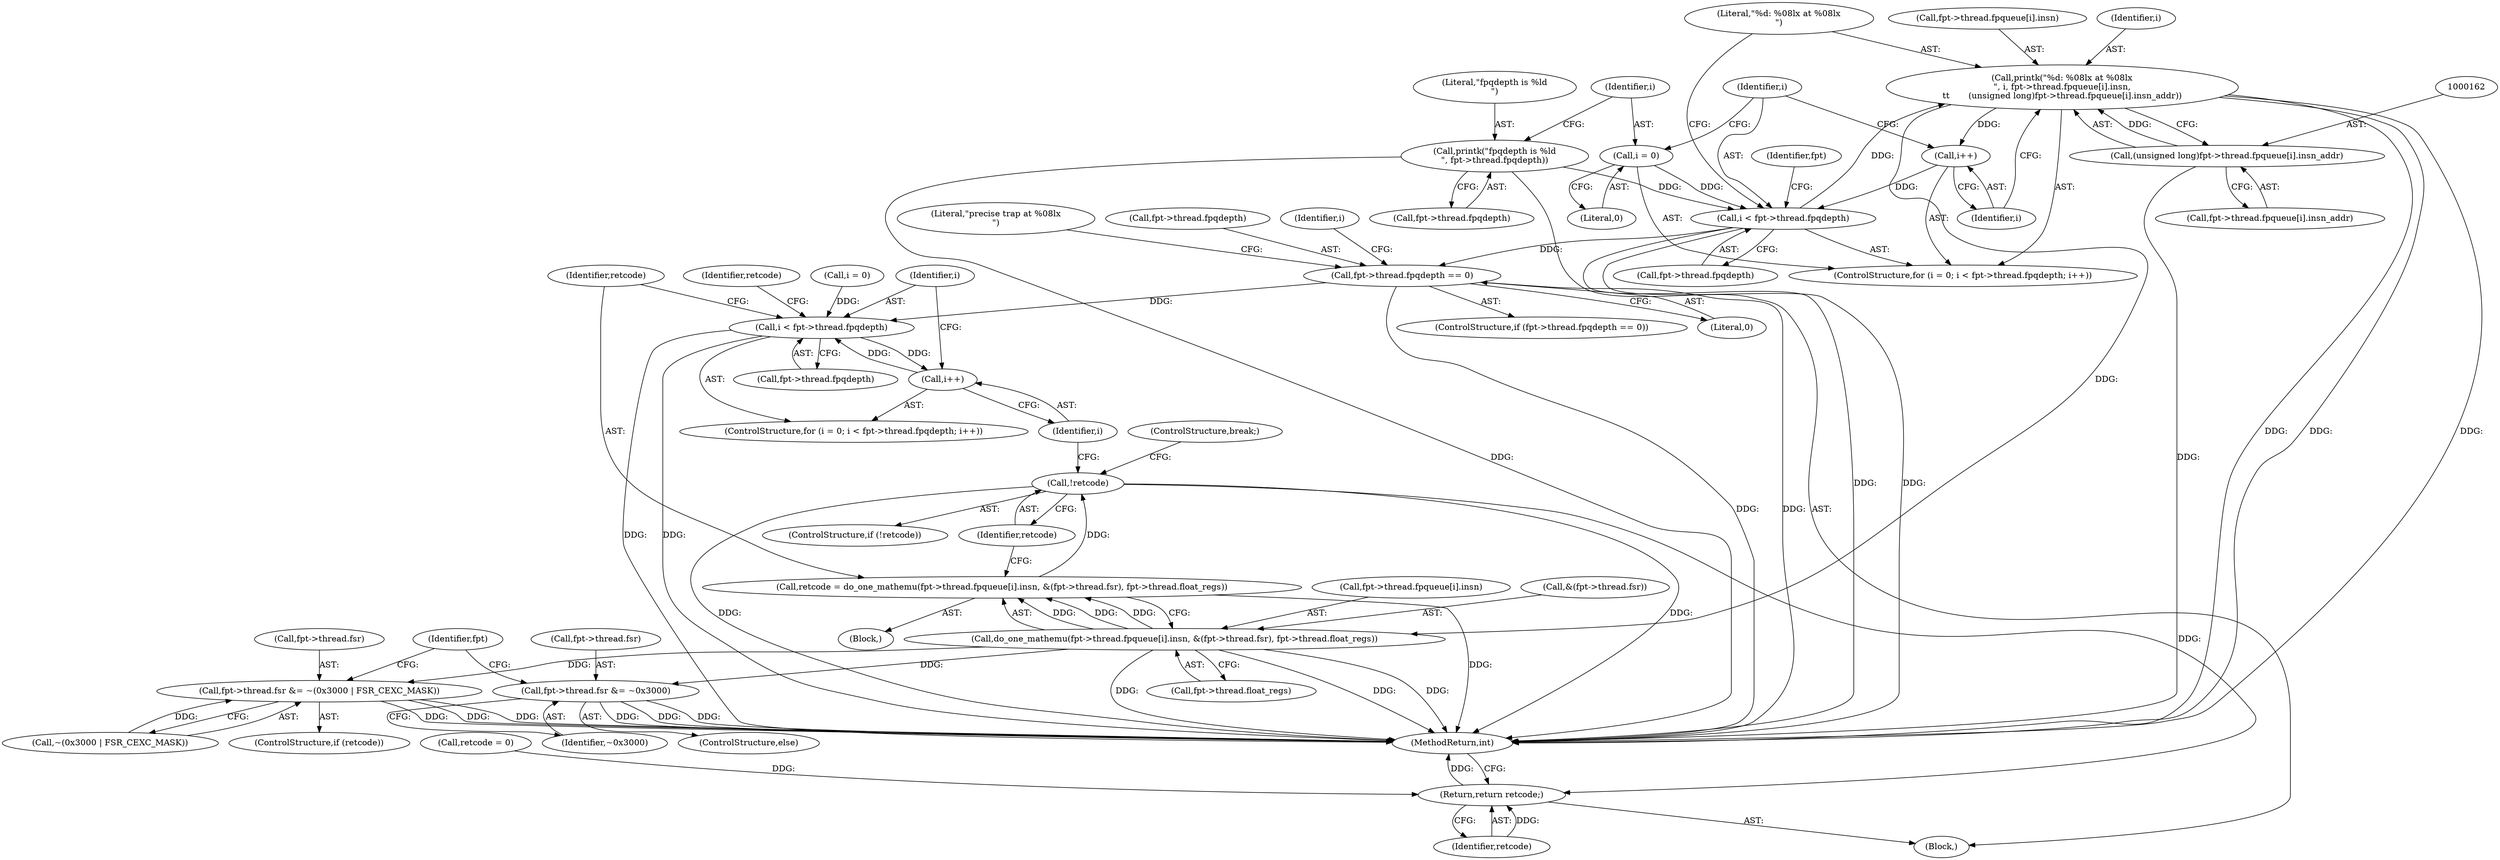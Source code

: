 digraph "0_linux_a8b0ca17b80e92faab46ee7179ba9e99ccb61233_41@array" {
"1000149" [label="(Call,printk(\"%d: %08lx at %08lx\n\", i, fpt->thread.fpqueue[i].insn,\n\t\t       (unsigned long)fpt->thread.fpqueue[i].insn_addr))"];
"1000140" [label="(Call,i < fpt->thread.fpqdepth)"];
"1000147" [label="(Call,i++)"];
"1000149" [label="(Call,printk(\"%d: %08lx at %08lx\n\", i, fpt->thread.fpqueue[i].insn,\n\t\t       (unsigned long)fpt->thread.fpqueue[i].insn_addr))"];
"1000161" [label="(Call,(unsigned long)fpt->thread.fpqueue[i].insn_addr)"];
"1000137" [label="(Call,i = 0)"];
"1000129" [label="(Call,printk(\"fpqdepth is %ld\n\", fpt->thread.fpqdepth))"];
"1000244" [label="(Call,do_one_mathemu(fpt->thread.fpqueue[i].insn, &(fpt->thread.fsr), fpt->thread.float_regs))"];
"1000242" [label="(Call,retcode = do_one_mathemu(fpt->thread.fpqueue[i].insn, &(fpt->thread.fsr), fpt->thread.float_regs))"];
"1000266" [label="(Call,!retcode)"];
"1000296" [label="(Return,return retcode;)"];
"1000271" [label="(Call,fpt->thread.fsr &= ~(0x3000 | FSR_CEXC_MASK))"];
"1000282" [label="(Call,fpt->thread.fsr &= ~0x3000)"];
"1000173" [label="(Call,fpt->thread.fpqdepth == 0)"];
"1000232" [label="(Call,i < fpt->thread.fpqdepth)"];
"1000239" [label="(Call,i++)"];
"1000182" [label="(Literal,\"precise trap at %08lx\n\")"];
"1000137" [label="(Call,i = 0)"];
"1000277" [label="(Call,~(0x3000 | FSR_CEXC_MASK))"];
"1000267" [label="(Identifier,retcode)"];
"1000142" [label="(Call,fpt->thread.fpqdepth)"];
"1000173" [label="(Call,fpt->thread.fpqdepth == 0)"];
"1000241" [label="(Block,)"];
"1000282" [label="(Call,fpt->thread.fsr &= ~0x3000)"];
"1000288" [label="(Identifier,~0x3000)"];
"1000174" [label="(Call,fpt->thread.fpqdepth)"];
"1000283" [label="(Call,fpt->thread.fsr)"];
"1000269" [label="(ControlStructure,if (retcode))"];
"1000232" [label="(Call,i < fpt->thread.fpqdepth)"];
"1000163" [label="(Call,fpt->thread.fpqueue[i].insn_addr)"];
"1000151" [label="(Identifier,i)"];
"1000270" [label="(Identifier,retcode)"];
"1000147" [label="(Call,i++)"];
"1000281" [label="(ControlStructure,else)"];
"1000172" [label="(ControlStructure,if (fpt->thread.fpqdepth == 0))"];
"1000130" [label="(Literal,\"fpqdepth is %ld\n\")"];
"1000233" [label="(Identifier,i)"];
"1000131" [label="(Call,fpt->thread.fpqdepth)"];
"1000265" [label="(ControlStructure,if (!retcode))"];
"1000239" [label="(Call,i++)"];
"1000228" [label="(ControlStructure,for (i = 0; i < fpt->thread.fpqdepth; i++))"];
"1000179" [label="(Literal,0)"];
"1000297" [label="(Identifier,retcode)"];
"1000266" [label="(Call,!retcode)"];
"1000271" [label="(Call,fpt->thread.fsr &= ~(0x3000 | FSR_CEXC_MASK))"];
"1000292" [label="(Identifier,fpt)"];
"1000161" [label="(Call,(unsigned long)fpt->thread.fpqueue[i].insn_addr)"];
"1000141" [label="(Identifier,i)"];
"1000254" [label="(Call,&(fpt->thread.fsr))"];
"1000152" [label="(Call,fpt->thread.fpqueue[i].insn)"];
"1000111" [label="(Block,)"];
"1000260" [label="(Call,fpt->thread.float_regs)"];
"1000139" [label="(Literal,0)"];
"1000296" [label="(Return,return retcode;)"];
"1000176" [label="(Identifier,fpt)"];
"1000140" [label="(Call,i < fpt->thread.fpqdepth)"];
"1000149" [label="(Call,printk(\"%d: %08lx at %08lx\n\", i, fpt->thread.fpqueue[i].insn,\n\t\t       (unsigned long)fpt->thread.fpqueue[i].insn_addr))"];
"1000272" [label="(Call,fpt->thread.fsr)"];
"1000136" [label="(ControlStructure,for (i = 0; i < fpt->thread.fpqdepth; i++))"];
"1000244" [label="(Call,do_one_mathemu(fpt->thread.fpqueue[i].insn, &(fpt->thread.fsr), fpt->thread.float_regs))"];
"1000240" [label="(Identifier,i)"];
"1000234" [label="(Call,fpt->thread.fpqdepth)"];
"1000230" [label="(Identifier,i)"];
"1000268" [label="(ControlStructure,break;)"];
"1000245" [label="(Call,fpt->thread.fpqueue[i].insn)"];
"1000129" [label="(Call,printk(\"fpqdepth is %ld\n\", fpt->thread.fpqdepth))"];
"1000114" [label="(Call,retcode = 0)"];
"1000150" [label="(Literal,\"%d: %08lx at %08lx\n\")"];
"1000242" [label="(Call,retcode = do_one_mathemu(fpt->thread.fpqueue[i].insn, &(fpt->thread.fsr), fpt->thread.float_regs))"];
"1000243" [label="(Identifier,retcode)"];
"1000229" [label="(Call,i = 0)"];
"1000298" [label="(MethodReturn,int)"];
"1000138" [label="(Identifier,i)"];
"1000148" [label="(Identifier,i)"];
"1000149" -> "1000136"  [label="AST: "];
"1000149" -> "1000161"  [label="CFG: "];
"1000150" -> "1000149"  [label="AST: "];
"1000151" -> "1000149"  [label="AST: "];
"1000152" -> "1000149"  [label="AST: "];
"1000161" -> "1000149"  [label="AST: "];
"1000148" -> "1000149"  [label="CFG: "];
"1000149" -> "1000298"  [label="DDG: "];
"1000149" -> "1000298"  [label="DDG: "];
"1000149" -> "1000298"  [label="DDG: "];
"1000149" -> "1000147"  [label="DDG: "];
"1000140" -> "1000149"  [label="DDG: "];
"1000161" -> "1000149"  [label="DDG: "];
"1000149" -> "1000244"  [label="DDG: "];
"1000140" -> "1000136"  [label="AST: "];
"1000140" -> "1000142"  [label="CFG: "];
"1000141" -> "1000140"  [label="AST: "];
"1000142" -> "1000140"  [label="AST: "];
"1000150" -> "1000140"  [label="CFG: "];
"1000176" -> "1000140"  [label="CFG: "];
"1000140" -> "1000298"  [label="DDG: "];
"1000140" -> "1000298"  [label="DDG: "];
"1000147" -> "1000140"  [label="DDG: "];
"1000137" -> "1000140"  [label="DDG: "];
"1000129" -> "1000140"  [label="DDG: "];
"1000140" -> "1000173"  [label="DDG: "];
"1000147" -> "1000136"  [label="AST: "];
"1000147" -> "1000148"  [label="CFG: "];
"1000148" -> "1000147"  [label="AST: "];
"1000141" -> "1000147"  [label="CFG: "];
"1000161" -> "1000163"  [label="CFG: "];
"1000162" -> "1000161"  [label="AST: "];
"1000163" -> "1000161"  [label="AST: "];
"1000161" -> "1000298"  [label="DDG: "];
"1000137" -> "1000136"  [label="AST: "];
"1000137" -> "1000139"  [label="CFG: "];
"1000138" -> "1000137"  [label="AST: "];
"1000139" -> "1000137"  [label="AST: "];
"1000141" -> "1000137"  [label="CFG: "];
"1000129" -> "1000111"  [label="AST: "];
"1000129" -> "1000131"  [label="CFG: "];
"1000130" -> "1000129"  [label="AST: "];
"1000131" -> "1000129"  [label="AST: "];
"1000138" -> "1000129"  [label="CFG: "];
"1000129" -> "1000298"  [label="DDG: "];
"1000244" -> "1000242"  [label="AST: "];
"1000244" -> "1000260"  [label="CFG: "];
"1000245" -> "1000244"  [label="AST: "];
"1000254" -> "1000244"  [label="AST: "];
"1000260" -> "1000244"  [label="AST: "];
"1000242" -> "1000244"  [label="CFG: "];
"1000244" -> "1000298"  [label="DDG: "];
"1000244" -> "1000298"  [label="DDG: "];
"1000244" -> "1000298"  [label="DDG: "];
"1000244" -> "1000242"  [label="DDG: "];
"1000244" -> "1000242"  [label="DDG: "];
"1000244" -> "1000242"  [label="DDG: "];
"1000244" -> "1000271"  [label="DDG: "];
"1000244" -> "1000282"  [label="DDG: "];
"1000242" -> "1000241"  [label="AST: "];
"1000243" -> "1000242"  [label="AST: "];
"1000267" -> "1000242"  [label="CFG: "];
"1000242" -> "1000298"  [label="DDG: "];
"1000242" -> "1000266"  [label="DDG: "];
"1000266" -> "1000265"  [label="AST: "];
"1000266" -> "1000267"  [label="CFG: "];
"1000267" -> "1000266"  [label="AST: "];
"1000268" -> "1000266"  [label="CFG: "];
"1000240" -> "1000266"  [label="CFG: "];
"1000266" -> "1000298"  [label="DDG: "];
"1000266" -> "1000298"  [label="DDG: "];
"1000266" -> "1000296"  [label="DDG: "];
"1000296" -> "1000111"  [label="AST: "];
"1000296" -> "1000297"  [label="CFG: "];
"1000297" -> "1000296"  [label="AST: "];
"1000298" -> "1000296"  [label="CFG: "];
"1000296" -> "1000298"  [label="DDG: "];
"1000297" -> "1000296"  [label="DDG: "];
"1000114" -> "1000296"  [label="DDG: "];
"1000271" -> "1000269"  [label="AST: "];
"1000271" -> "1000277"  [label="CFG: "];
"1000272" -> "1000271"  [label="AST: "];
"1000277" -> "1000271"  [label="AST: "];
"1000292" -> "1000271"  [label="CFG: "];
"1000271" -> "1000298"  [label="DDG: "];
"1000271" -> "1000298"  [label="DDG: "];
"1000271" -> "1000298"  [label="DDG: "];
"1000277" -> "1000271"  [label="DDG: "];
"1000282" -> "1000281"  [label="AST: "];
"1000282" -> "1000288"  [label="CFG: "];
"1000283" -> "1000282"  [label="AST: "];
"1000288" -> "1000282"  [label="AST: "];
"1000292" -> "1000282"  [label="CFG: "];
"1000282" -> "1000298"  [label="DDG: "];
"1000282" -> "1000298"  [label="DDG: "];
"1000282" -> "1000298"  [label="DDG: "];
"1000173" -> "1000172"  [label="AST: "];
"1000173" -> "1000179"  [label="CFG: "];
"1000174" -> "1000173"  [label="AST: "];
"1000179" -> "1000173"  [label="AST: "];
"1000182" -> "1000173"  [label="CFG: "];
"1000230" -> "1000173"  [label="CFG: "];
"1000173" -> "1000298"  [label="DDG: "];
"1000173" -> "1000298"  [label="DDG: "];
"1000173" -> "1000232"  [label="DDG: "];
"1000232" -> "1000228"  [label="AST: "];
"1000232" -> "1000234"  [label="CFG: "];
"1000233" -> "1000232"  [label="AST: "];
"1000234" -> "1000232"  [label="AST: "];
"1000243" -> "1000232"  [label="CFG: "];
"1000270" -> "1000232"  [label="CFG: "];
"1000232" -> "1000298"  [label="DDG: "];
"1000232" -> "1000298"  [label="DDG: "];
"1000239" -> "1000232"  [label="DDG: "];
"1000229" -> "1000232"  [label="DDG: "];
"1000232" -> "1000239"  [label="DDG: "];
"1000239" -> "1000228"  [label="AST: "];
"1000239" -> "1000240"  [label="CFG: "];
"1000240" -> "1000239"  [label="AST: "];
"1000233" -> "1000239"  [label="CFG: "];
}

